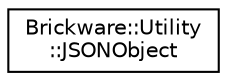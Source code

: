 digraph "Graphical Class Hierarchy"
{
  edge [fontname="Helvetica",fontsize="10",labelfontname="Helvetica",labelfontsize="10"];
  node [fontname="Helvetica",fontsize="10",shape=record];
  rankdir="LR";
  Node1 [label="Brickware::Utility\l::JSONObject",height=0.2,width=0.4,color="black", fillcolor="white", style="filled",URL="$classBrickware_1_1Utility_1_1JSONObject.html"];
}
